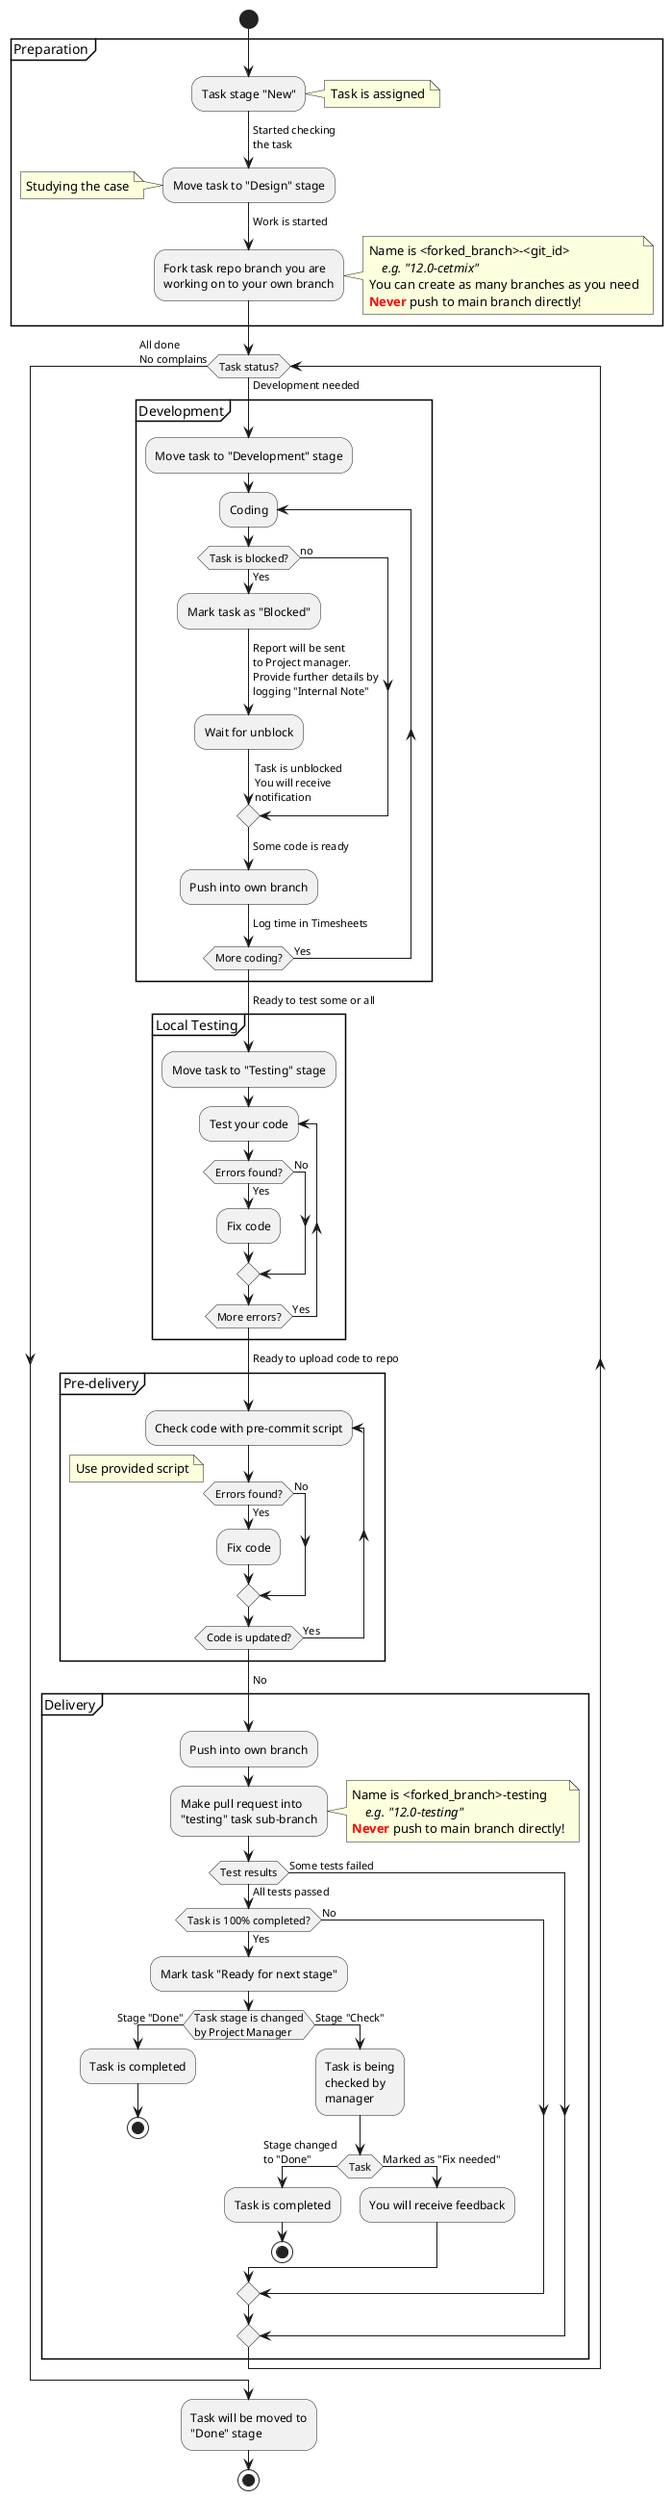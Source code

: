 @startuml Development Workflow
start
partition Preparation {
    :Task stage "New";
    ->Started checking\nthe task ;
    note right: Task is assigned
    :Move task to "Design" stage;
    note: Studying the case
    -> Work is started;
    :Fork task repo branch you are\nworking on to your own branch;
    note right
        Name is <forked_branch>-<git_id>
            <i>e.g. "12.0-cetmix"</i>
        You can create as many branches as you need
        <b><color:red>Never</color></b> push to main branch directly!
    end note
}
while (Task status?) is (Development needed)
    partition Development {
        :Move task to "Development" stage;
        repeat :Coding;
            if (Task is blocked?) then (Yes)
                :Mark task as "Blocked";
                -> Report will be sent\nto Project manager.\nProvide further details by\nlogging "Internal Note";
                :Wait for unblock;
                -> Task is unblocked\nYou will receive\nnotification;
            else (no)
            endif
            -> Some code is ready;
            :Push into own branch;
            -> Log time in Timesheets;
        repeat while(More coding?) is (Yes)
    }
    -> Ready to test some or all;
    partition "Local Testing" {
        :Move task to "Testing" stage;
        repeat :Test your code
            if (Errors found?) then (Yes)
                :Fix code;
            else (No)
            endif
        repeat while(More errors?) is (Yes)
    }
    -> Ready to upload code to repo;
    partition "Pre-delivery" {
        repeat :Check code with pre-commit script
            if (Errors found?) then (Yes)
                :Fix code;
            else (No)
            endif
        repeat while(Code is updated?) is (Yes)

        note right: Use provided script
    }
    partition Delivery {
        -> No;
        :Push into own branch;
        :Make pull request into\n"testing" task sub-branch;
        note right
        Name is <forked_branch>-testing
            <i>e.g. "12.0-testing"</i>
        <b><color:red>Never</color></b> push to main branch directly!
    end note
        if (Test results) then (All tests passed)
            if (Task is 100% completed?) then (Yes)
                :Mark task "Ready for next stage";
                if (Task stage is changed\nby Project Manager) then (Stage "Done")
                    :Task is completed;
                    stop
                else (Stage "Check")
                    :Task is being\nchecked by\nmanager;
                    if (Task) then (Stage changed\nto "Done")
                        :Task is completed;
                        stop
                    else (Marked as "Fix needed")
                        :You will receive feedback;
                    endif
                endif
            else (No)
            endif
        else (Some tests failed)
        endif
    }
endwhile (All done\nNo complains)
:Task will be moved to\n"Done" stage;
stop
@enduml